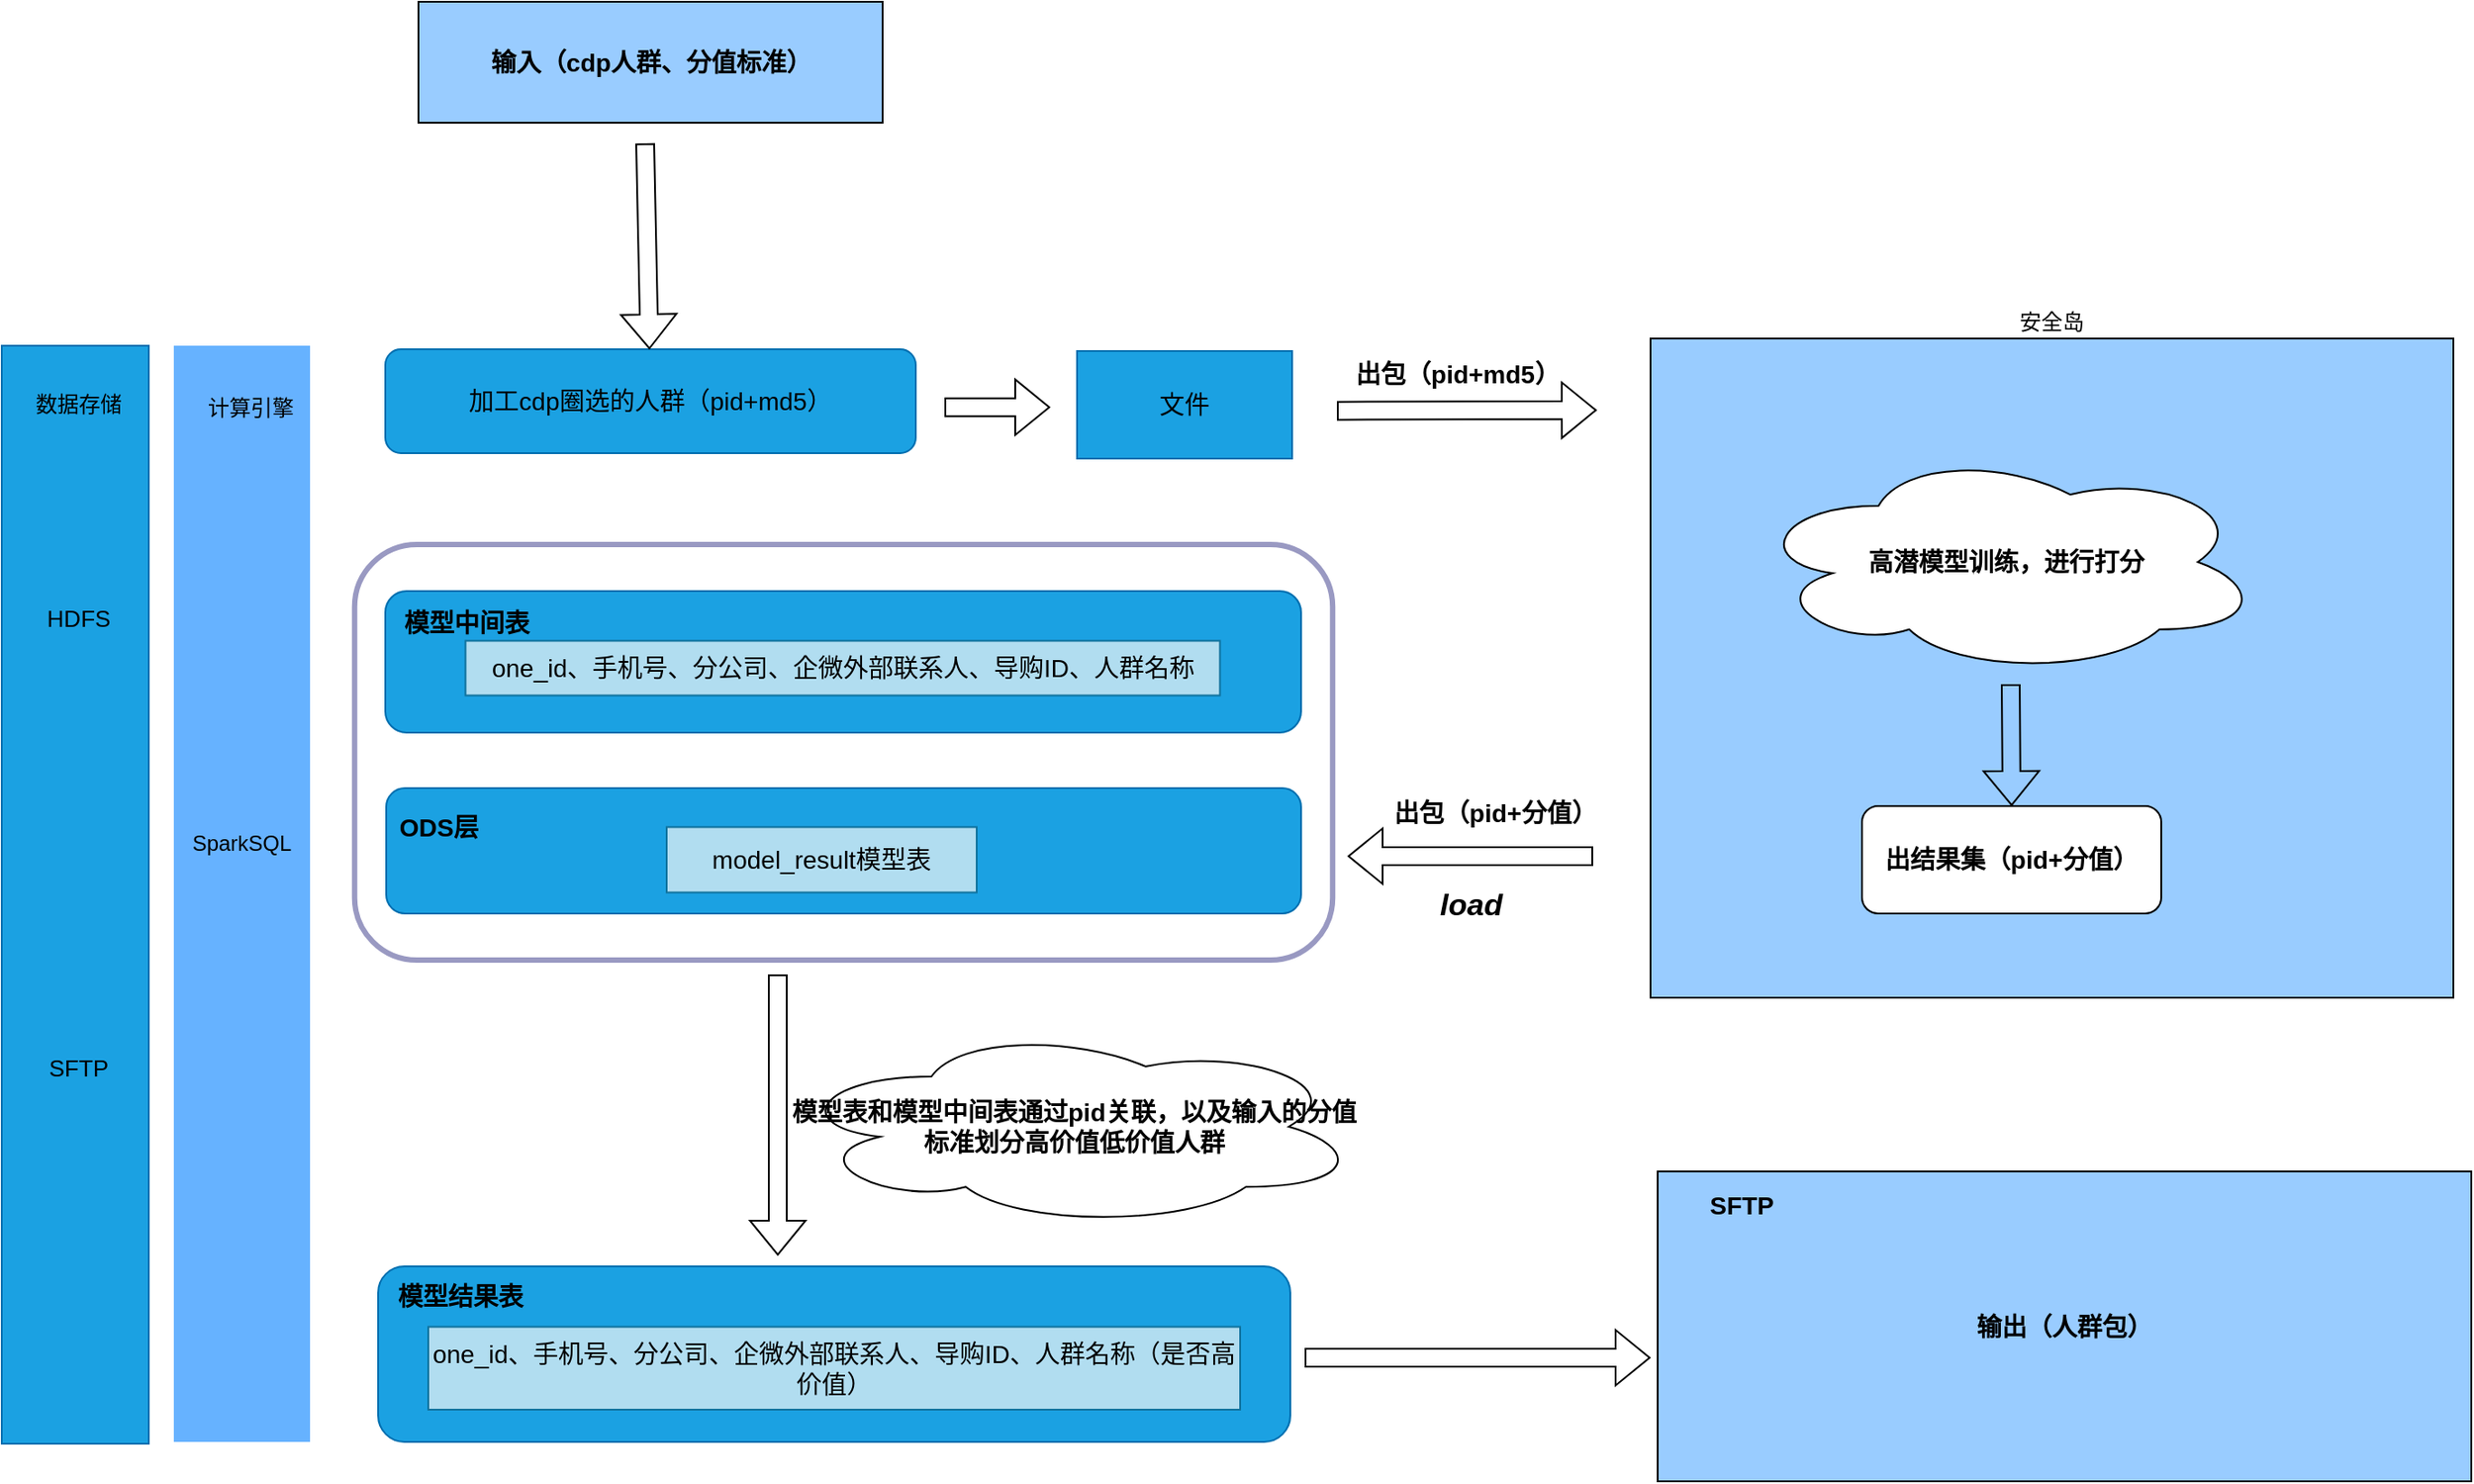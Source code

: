 <mxfile version="21.1.2" type="github">
  <diagram name="第 1 页" id="9FNGOSTYdFmzoKh4jky8">
    <mxGraphModel dx="1994" dy="1058" grid="0" gridSize="10" guides="1" tooltips="1" connect="1" arrows="1" fold="1" page="0" pageScale="1" pageWidth="1700" pageHeight="1100" math="0" shadow="0">
      <root>
        <mxCell id="0" />
        <mxCell id="1" parent="0" />
        <mxCell id="w8Ea4wfVR7hNAdVZ4RfK-5" value="安全岛" style="rounded=0;whiteSpace=wrap;html=1;labelPosition=center;verticalLabelPosition=top;align=center;verticalAlign=bottom;fillColor=#99CCFF;" parent="1" vertex="1">
          <mxGeometry x="934" y="295" width="448" height="368" as="geometry" />
        </mxCell>
        <mxCell id="w8Ea4wfVR7hNAdVZ4RfK-23" value="&lt;font style=&quot;font-size: 14px;&quot;&gt;&lt;b&gt;高潜模型训练，进行打分&lt;/b&gt;&lt;/font&gt;" style="ellipse;shape=cloud;whiteSpace=wrap;html=1;" parent="1" vertex="1">
          <mxGeometry x="990" y="357" width="285" height="125.5" as="geometry" />
        </mxCell>
        <mxCell id="w8Ea4wfVR7hNAdVZ4RfK-24" value="" style="shape=flexArrow;endArrow=classic;html=1;rounded=0;entryX=0.5;entryY=0;entryDx=0;entryDy=0;" parent="1" target="w8Ea4wfVR7hNAdVZ4RfK-25" edge="1">
          <mxGeometry width="50" height="50" relative="1" as="geometry">
            <mxPoint x="1135" y="488" as="sourcePoint" />
            <mxPoint x="1185" y="438" as="targetPoint" />
          </mxGeometry>
        </mxCell>
        <mxCell id="w8Ea4wfVR7hNAdVZ4RfK-25" value="&lt;b&gt;&lt;font style=&quot;font-size: 14px;&quot;&gt;出结果集（pid+分值）&lt;/font&gt;&lt;/b&gt;" style="rounded=1;whiteSpace=wrap;html=1;" parent="1" vertex="1">
          <mxGeometry x="1052" y="556" width="167" height="60" as="geometry" />
        </mxCell>
        <mxCell id="Abss3pmhYK2xFXCI5BWD-2" value="" style="shape=flexArrow;endArrow=classic;html=1;rounded=0;" edge="1" parent="1">
          <mxGeometry width="50" height="50" relative="1" as="geometry">
            <mxPoint x="759" y="335.33" as="sourcePoint" />
            <mxPoint x="904" y="335" as="targetPoint" />
          </mxGeometry>
        </mxCell>
        <mxCell id="Abss3pmhYK2xFXCI5BWD-3" value="出包（pid+md5）" style="text;html=1;strokeColor=none;fillColor=none;align=center;verticalAlign=middle;whiteSpace=wrap;rounded=0;fontStyle=1;fontSize=14;" vertex="1" parent="1">
          <mxGeometry x="755" y="301" width="143" height="28" as="geometry" />
        </mxCell>
        <mxCell id="Abss3pmhYK2xFXCI5BWD-6" value="" style="shape=flexArrow;endArrow=classic;html=1;rounded=0;" edge="1" parent="1">
          <mxGeometry width="50" height="50" relative="1" as="geometry">
            <mxPoint x="902" y="584" as="sourcePoint" />
            <mxPoint x="765" y="584" as="targetPoint" />
          </mxGeometry>
        </mxCell>
        <mxCell id="Abss3pmhYK2xFXCI5BWD-7" value="出包（pid+分值）" style="text;html=1;strokeColor=none;fillColor=none;align=center;verticalAlign=middle;whiteSpace=wrap;rounded=0;fontStyle=1;fontSize=14;" vertex="1" parent="1">
          <mxGeometry x="776" y="546" width="143" height="28" as="geometry" />
        </mxCell>
        <mxCell id="Abss3pmhYK2xFXCI5BWD-9" value="输入（cdp人群、分值标准）" style="rounded=0;whiteSpace=wrap;html=1;fillColor=#99CCFF;fontSize=14;fontStyle=1" vertex="1" parent="1">
          <mxGeometry x="246.5" y="107" width="259" height="67.5" as="geometry" />
        </mxCell>
        <mxCell id="Abss3pmhYK2xFXCI5BWD-10" value="" style="rounded=0;whiteSpace=wrap;html=1;fontSize=15;fontColor=#ffffff;fillColor=#1ba1e2;labelBackgroundColor=#33FFFF;strokeColor=#006EAF;" vertex="1" parent="1">
          <mxGeometry x="14" y="299" width="82" height="613" as="geometry" />
        </mxCell>
        <mxCell id="Abss3pmhYK2xFXCI5BWD-11" value="&lt;font color=&quot;#000000&quot; style=&quot;font-size: 12px;&quot;&gt;数据存储&lt;/font&gt;" style="text;html=1;strokeColor=none;fillColor=none;align=center;verticalAlign=middle;whiteSpace=wrap;rounded=0;fontSize=12;fontColor=#FFFFFF;" vertex="1" parent="1">
          <mxGeometry x="26.5" y="317" width="60" height="30" as="geometry" />
        </mxCell>
        <mxCell id="Abss3pmhYK2xFXCI5BWD-12" value="HDFS" style="text;html=1;strokeColor=none;fillColor=none;align=center;verticalAlign=middle;whiteSpace=wrap;rounded=0;labelBackgroundColor=none;fontSize=13;fontColor=#000000;" vertex="1" parent="1">
          <mxGeometry x="26.5" y="436" width="60" height="30" as="geometry" />
        </mxCell>
        <mxCell id="Abss3pmhYK2xFXCI5BWD-13" value="&lt;span style=&quot;color: rgba(0, 0, 0, 0); font-family: monospace; font-size: 0px; text-align: start; background-color: rgb(251, 251, 251);&quot;&gt;%3CmxGraphModel%3E%3Croot%3E%3CmxCell%20id%3D%220%22%2F%3E%3CmxCell%20id%3D%221%22%20parent%3D%220%22%2F%3E%3CmxCell%20id%3D%222%22%20value%3D%22%26lt%3Bfont%20color%3D%26quot%3B%23000000%26quot%3B%20style%3D%26quot%3Bfont-size%3A%2013px%3B%26quot%3B%26gt%3B%E6%95%B0%E6%8D%AE%E5%AD%98%E5%82%A8%26lt%3B%2Ffont%26gt%3B%22%20style%3D%22text%3Bhtml%3D1%3BstrokeColor%3Dnone%3BfillColor%3Dnone%3Balign%3Dcenter%3BverticalAlign%3Dmiddle%3BwhiteSpace%3Dwrap%3Brounded%3D0%3BfontSize%3D13%3BfontColor%3D%23FFFFFF%3B%22%20vertex%3D%221%22%20parent%3D%221%22%3E%3CmxGeometry%20x%3D%22235%22%20y%3D%22165%22%20width%3D%2260%22%20height%3D%2230%22%20as%3D%22geometry%22%2F%3E%3C%2FmxCell%3E%3C%2Froot%3E%3C%2FmxGraphModel%3E&lt;/span&gt;" style="rounded=0;whiteSpace=wrap;html=1;fontSize=15;fontColor=#FFFFFF;fillColor=#66B2FF;labelBackgroundColor=#33FFFF;strokeColor=none;" vertex="1" parent="1">
          <mxGeometry x="110" y="299" width="76" height="612" as="geometry" />
        </mxCell>
        <mxCell id="Abss3pmhYK2xFXCI5BWD-14" value="&lt;font color=&quot;#000000&quot; style=&quot;font-size: 12px;&quot;&gt;计算引擎&lt;/font&gt;" style="text;html=1;strokeColor=none;fillColor=none;align=center;verticalAlign=middle;whiteSpace=wrap;rounded=0;fontSize=12;fontColor=#FFFFFF;" vertex="1" parent="1">
          <mxGeometry x="123" y="319" width="60" height="30" as="geometry" />
        </mxCell>
        <mxCell id="Abss3pmhYK2xFXCI5BWD-15" value="SparkSQL" style="text;html=1;strokeColor=none;fillColor=none;align=center;verticalAlign=middle;whiteSpace=wrap;rounded=0;labelBackgroundColor=none;fontSize=12;fontColor=#000000;" vertex="1" parent="1">
          <mxGeometry x="118" y="562" width="60" height="30" as="geometry" />
        </mxCell>
        <mxCell id="Abss3pmhYK2xFXCI5BWD-17" value="SFTP" style="text;html=1;strokeColor=none;fillColor=none;align=center;verticalAlign=middle;whiteSpace=wrap;rounded=0;labelBackgroundColor=none;fontSize=13;fontColor=#000000;" vertex="1" parent="1">
          <mxGeometry x="26.5" y="687" width="60" height="30" as="geometry" />
        </mxCell>
        <mxCell id="Abss3pmhYK2xFXCI5BWD-18" value="加工cdp圈选的人群（pid+md5）" style="rounded=1;whiteSpace=wrap;html=1;fillColor=#1ba1e2;strokeColor=#006EAF;fontColor=#000000;fontSize=14;" vertex="1" parent="1">
          <mxGeometry x="228" y="301" width="296" height="58" as="geometry" />
        </mxCell>
        <mxCell id="Abss3pmhYK2xFXCI5BWD-19" value="文件" style="rounded=0;whiteSpace=wrap;html=1;fillColor=#1ba1e2;fontColor=#000000;strokeColor=#006EAF;fontSize=14;" vertex="1" parent="1">
          <mxGeometry x="614" y="302" width="120" height="60" as="geometry" />
        </mxCell>
        <mxCell id="Abss3pmhYK2xFXCI5BWD-20" value="" style="shape=flexArrow;endArrow=classic;html=1;rounded=0;" edge="1" parent="1">
          <mxGeometry width="50" height="50" relative="1" as="geometry">
            <mxPoint x="540" y="333.33" as="sourcePoint" />
            <mxPoint x="599" y="333.33" as="targetPoint" />
          </mxGeometry>
        </mxCell>
        <mxCell id="Abss3pmhYK2xFXCI5BWD-21" value="" style="rounded=1;whiteSpace=wrap;html=1;fillColor=#1ba1e2;strokeColor=#006EAF;fontColor=#ffffff;fontSize=14;" vertex="1" parent="1">
          <mxGeometry x="228.5" y="546" width="510.5" height="70" as="geometry" />
        </mxCell>
        <mxCell id="Abss3pmhYK2xFXCI5BWD-22" value="load" style="text;html=1;strokeColor=none;fillColor=none;align=center;verticalAlign=middle;whiteSpace=wrap;rounded=0;fontStyle=3;fontSize=17;" vertex="1" parent="1">
          <mxGeometry x="804" y="597" width="60" height="30" as="geometry" />
        </mxCell>
        <mxCell id="Abss3pmhYK2xFXCI5BWD-31" value="ODS层" style="text;html=1;strokeColor=none;fillColor=none;align=center;verticalAlign=middle;whiteSpace=wrap;rounded=0;fontSize=14;fontStyle=1" vertex="1" parent="1">
          <mxGeometry x="228" y="553" width="60" height="30" as="geometry" />
        </mxCell>
        <mxCell id="Abss3pmhYK2xFXCI5BWD-32" value="model_result模型表" style="rounded=0;whiteSpace=wrap;html=1;fillColor=#b1ddf0;strokeColor=#10739e;fontSize=14;" vertex="1" parent="1">
          <mxGeometry x="385" y="567.75" width="173" height="36.5" as="geometry" />
        </mxCell>
        <mxCell id="Abss3pmhYK2xFXCI5BWD-35" value="" style="rounded=1;whiteSpace=wrap;html=1;fillColor=#1ba1e2;strokeColor=#006EAF;fontColor=#ffffff;fontSize=14;" vertex="1" parent="1">
          <mxGeometry x="224" y="813" width="509" height="98" as="geometry" />
        </mxCell>
        <mxCell id="Abss3pmhYK2xFXCI5BWD-37" value="" style="shape=flexArrow;endArrow=classic;html=1;rounded=0;" edge="1" parent="1">
          <mxGeometry width="50" height="50" relative="1" as="geometry">
            <mxPoint x="447" y="650" as="sourcePoint" />
            <mxPoint x="447" y="807" as="targetPoint" />
          </mxGeometry>
        </mxCell>
        <mxCell id="Abss3pmhYK2xFXCI5BWD-45" value="输出（人群包）" style="rounded=0;whiteSpace=wrap;html=1;fillColor=#99CCFF;fontSize=14;fontStyle=1" vertex="1" parent="1">
          <mxGeometry x="938" y="760" width="454" height="173" as="geometry" />
        </mxCell>
        <mxCell id="Abss3pmhYK2xFXCI5BWD-46" value="SFTP" style="text;html=1;strokeColor=none;fillColor=none;align=center;verticalAlign=middle;whiteSpace=wrap;rounded=0;fontSize=14;fontStyle=1" vertex="1" parent="1">
          <mxGeometry x="955" y="764" width="60" height="30" as="geometry" />
        </mxCell>
        <mxCell id="Abss3pmhYK2xFXCI5BWD-50" value="" style="shape=flexArrow;endArrow=classic;html=1;rounded=0;" edge="1" parent="1" target="Abss3pmhYK2xFXCI5BWD-18">
          <mxGeometry width="50" height="50" relative="1" as="geometry">
            <mxPoint x="373" y="186" as="sourcePoint" />
            <mxPoint x="593" y="503" as="targetPoint" />
          </mxGeometry>
        </mxCell>
        <mxCell id="Abss3pmhYK2xFXCI5BWD-51" value="" style="rounded=1;whiteSpace=wrap;html=1;fillColor=#1ba1e2;strokeColor=#006EAF;fontColor=#ffffff;fontSize=14;" vertex="1" parent="1">
          <mxGeometry x="228" y="436" width="511" height="79" as="geometry" />
        </mxCell>
        <mxCell id="Abss3pmhYK2xFXCI5BWD-52" value="模型中间表" style="text;html=1;strokeColor=none;fillColor=none;align=center;verticalAlign=middle;whiteSpace=wrap;rounded=0;fontSize=14;fontStyle=1" vertex="1" parent="1">
          <mxGeometry x="224" y="439" width="98.5" height="30" as="geometry" />
        </mxCell>
        <mxCell id="Abss3pmhYK2xFXCI5BWD-53" value="one_id、手机号、分公司、企微外部联系人、导购ID、人群名称" style="rounded=0;whiteSpace=wrap;html=1;fillColor=#b1ddf0;strokeColor=#10739e;fontSize=14;" vertex="1" parent="1">
          <mxGeometry x="272.75" y="463.75" width="421" height="30.5" as="geometry" />
        </mxCell>
        <mxCell id="Abss3pmhYK2xFXCI5BWD-55" value="模型结果表" style="text;html=1;strokeColor=none;fillColor=none;align=center;verticalAlign=middle;whiteSpace=wrap;rounded=0;fontStyle=1;fontSize=14;" vertex="1" parent="1">
          <mxGeometry x="191" y="818" width="158" height="24" as="geometry" />
        </mxCell>
        <mxCell id="Abss3pmhYK2xFXCI5BWD-59" value="" style="rounded=1;whiteSpace=wrap;html=1;fillColor=none;strokeColor=#000066;opacity=40;strokeWidth=3;" vertex="1" parent="1">
          <mxGeometry x="210.87" y="410" width="545.75" height="232" as="geometry" />
        </mxCell>
        <mxCell id="Abss3pmhYK2xFXCI5BWD-61" value="模型表和模型中间表通过pid关联，以及输入的分值标准划分高价值低价值人群" style="ellipse;shape=cloud;whiteSpace=wrap;html=1;align=center;fontStyle=1;fontSize=14;" vertex="1" parent="1">
          <mxGeometry x="453" y="679" width="319" height="112" as="geometry" />
        </mxCell>
        <mxCell id="Abss3pmhYK2xFXCI5BWD-62" value="one_id、手机号、分公司、企微外部联系人、导购ID、人群名称（是否高价值）" style="rounded=0;whiteSpace=wrap;html=1;fillColor=#b1ddf0;strokeColor=#10739e;fontSize=14;" vertex="1" parent="1">
          <mxGeometry x="252" y="846.75" width="453" height="46.25" as="geometry" />
        </mxCell>
        <mxCell id="Abss3pmhYK2xFXCI5BWD-63" value="" style="shape=flexArrow;endArrow=classic;html=1;rounded=0;" edge="1" parent="1">
          <mxGeometry width="50" height="50" relative="1" as="geometry">
            <mxPoint x="741" y="864" as="sourcePoint" />
            <mxPoint x="934" y="864" as="targetPoint" />
          </mxGeometry>
        </mxCell>
      </root>
    </mxGraphModel>
  </diagram>
</mxfile>
